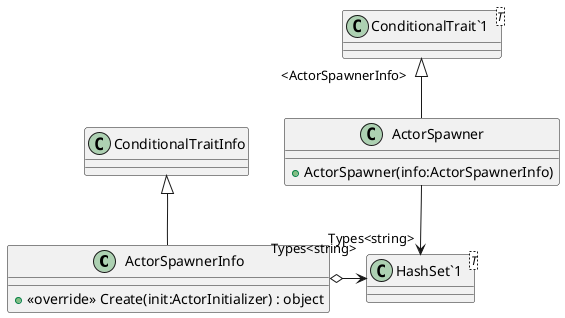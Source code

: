 @startuml
class ActorSpawnerInfo {
    + <<override>> Create(init:ActorInitializer) : object
}
class ActorSpawner {
    + ActorSpawner(info:ActorSpawnerInfo)
}
class "HashSet`1"<T> {
}
class "ConditionalTrait`1"<T> {
}
ConditionalTraitInfo <|-- ActorSpawnerInfo
ActorSpawnerInfo o-> "Types<string>" "HashSet`1"
"ConditionalTrait`1" "<ActorSpawnerInfo>" <|-- ActorSpawner
ActorSpawner --> "Types<string>" "HashSet`1"
@enduml
